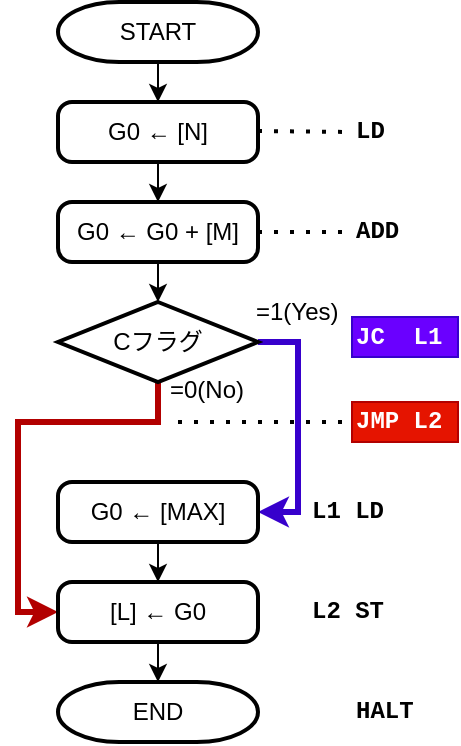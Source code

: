 <mxfile version="13.7.9" type="device"><diagram id="C5RBs43oDa-KdzZeNtuy" name="Page-1"><mxGraphModel dx="1106" dy="800" grid="1" gridSize="10" guides="1" tooltips="1" connect="1" arrows="1" fold="1" page="1" pageScale="1" pageWidth="827" pageHeight="1169" math="0" shadow="0"><root><mxCell id="WIyWlLk6GJQsqaUBKTNV-0"/><mxCell id="WIyWlLk6GJQsqaUBKTNV-1" parent="WIyWlLk6GJQsqaUBKTNV-0"/><mxCell id="KAtEIUx9s7Vm8TWHmST8-15" style="edgeStyle=orthogonalEdgeStyle;rounded=0;orthogonalLoop=1;jettySize=auto;html=1;exitX=0.5;exitY=1;exitDx=0;exitDy=0;exitPerimeter=0;entryX=0.5;entryY=0;entryDx=0;entryDy=0;" parent="WIyWlLk6GJQsqaUBKTNV-1" source="KAtEIUx9s7Vm8TWHmST8-0" target="KAtEIUx9s7Vm8TWHmST8-1" edge="1"><mxGeometry relative="1" as="geometry"/></mxCell><mxCell id="KAtEIUx9s7Vm8TWHmST8-0" value="START" style="strokeWidth=2;html=1;shape=mxgraph.flowchart.terminator;whiteSpace=wrap;" parent="WIyWlLk6GJQsqaUBKTNV-1" vertex="1"><mxGeometry x="250" y="110" width="100" height="30" as="geometry"/></mxCell><mxCell id="KAtEIUx9s7Vm8TWHmST8-16" style="edgeStyle=orthogonalEdgeStyle;rounded=0;orthogonalLoop=1;jettySize=auto;html=1;exitX=0.5;exitY=1;exitDx=0;exitDy=0;entryX=0.5;entryY=0;entryDx=0;entryDy=0;" parent="WIyWlLk6GJQsqaUBKTNV-1" source="KAtEIUx9s7Vm8TWHmST8-1" target="KAtEIUx9s7Vm8TWHmST8-2" edge="1"><mxGeometry relative="1" as="geometry"/></mxCell><mxCell id="KAtEIUx9s7Vm8TWHmST8-1" value="G0 ← [N]" style="rounded=1;whiteSpace=wrap;html=1;absoluteArcSize=1;arcSize=14;strokeWidth=2;" parent="WIyWlLk6GJQsqaUBKTNV-1" vertex="1"><mxGeometry x="250" y="160" width="100" height="30" as="geometry"/></mxCell><mxCell id="KAtEIUx9s7Vm8TWHmST8-17" style="edgeStyle=orthogonalEdgeStyle;rounded=0;orthogonalLoop=1;jettySize=auto;html=1;exitX=0.5;exitY=1;exitDx=0;exitDy=0;entryX=0.5;entryY=0;entryDx=0;entryDy=0;entryPerimeter=0;" parent="WIyWlLk6GJQsqaUBKTNV-1" source="KAtEIUx9s7Vm8TWHmST8-2" target="KAtEIUx9s7Vm8TWHmST8-3" edge="1"><mxGeometry relative="1" as="geometry"/></mxCell><mxCell id="KAtEIUx9s7Vm8TWHmST8-2" value="G0 ← G0 + [M]" style="rounded=1;whiteSpace=wrap;html=1;absoluteArcSize=1;arcSize=14;strokeWidth=2;" parent="WIyWlLk6GJQsqaUBKTNV-1" vertex="1"><mxGeometry x="250" y="210" width="100" height="30" as="geometry"/></mxCell><mxCell id="wysMOh4-mGhNCuaRPHPz-13" style="edgeStyle=orthogonalEdgeStyle;rounded=0;orthogonalLoop=1;jettySize=auto;html=1;exitX=0.5;exitY=1;exitDx=0;exitDy=0;exitPerimeter=0;entryX=0;entryY=0.5;entryDx=0;entryDy=0;strokeWidth=3;fontFamily=Courier New;fontSize=12;fillColor=#e51400;strokeColor=#B20000;" edge="1" parent="WIyWlLk6GJQsqaUBKTNV-1" source="KAtEIUx9s7Vm8TWHmST8-3" target="KAtEIUx9s7Vm8TWHmST8-7"><mxGeometry relative="1" as="geometry"><Array as="points"><mxPoint x="300" y="320"/><mxPoint x="230" y="320"/><mxPoint x="230" y="415"/></Array></mxGeometry></mxCell><mxCell id="wysMOh4-mGhNCuaRPHPz-14" style="edgeStyle=orthogonalEdgeStyle;rounded=0;orthogonalLoop=1;jettySize=auto;html=1;exitX=1;exitY=0.5;exitDx=0;exitDy=0;exitPerimeter=0;entryX=1;entryY=0.5;entryDx=0;entryDy=0;strokeWidth=3;fontFamily=Courier New;fontSize=12;fillColor=#6a00ff;strokeColor=#3700CC;" edge="1" parent="WIyWlLk6GJQsqaUBKTNV-1" source="KAtEIUx9s7Vm8TWHmST8-3" target="KAtEIUx9s7Vm8TWHmST8-6"><mxGeometry relative="1" as="geometry"/></mxCell><mxCell id="KAtEIUx9s7Vm8TWHmST8-3" value="Cフラグ" style="strokeWidth=2;html=1;shape=mxgraph.flowchart.decision;whiteSpace=wrap;" parent="WIyWlLk6GJQsqaUBKTNV-1" vertex="1"><mxGeometry x="250" y="260" width="100" height="40" as="geometry"/></mxCell><mxCell id="KAtEIUx9s7Vm8TWHmST8-4" value="=0(No)" style="text;html=1;strokeColor=none;fillColor=none;align=left;verticalAlign=middle;whiteSpace=wrap;rounded=0;" parent="WIyWlLk6GJQsqaUBKTNV-1" vertex="1"><mxGeometry x="304" y="294" width="40" height="20" as="geometry"/></mxCell><mxCell id="KAtEIUx9s7Vm8TWHmST8-13" style="edgeStyle=orthogonalEdgeStyle;rounded=0;orthogonalLoop=1;jettySize=auto;html=1;exitX=0.5;exitY=1;exitDx=0;exitDy=0;entryX=0.5;entryY=0;entryDx=0;entryDy=0;" parent="WIyWlLk6GJQsqaUBKTNV-1" source="KAtEIUx9s7Vm8TWHmST8-6" target="KAtEIUx9s7Vm8TWHmST8-7" edge="1"><mxGeometry relative="1" as="geometry"/></mxCell><mxCell id="KAtEIUx9s7Vm8TWHmST8-6" value="G0 ← [MAX]" style="rounded=1;whiteSpace=wrap;html=1;absoluteArcSize=1;arcSize=14;strokeWidth=2;" parent="WIyWlLk6GJQsqaUBKTNV-1" vertex="1"><mxGeometry x="250" y="350" width="100" height="30" as="geometry"/></mxCell><mxCell id="KAtEIUx9s7Vm8TWHmST8-18" style="edgeStyle=orthogonalEdgeStyle;rounded=0;orthogonalLoop=1;jettySize=auto;html=1;exitX=0.5;exitY=1;exitDx=0;exitDy=0;entryX=0.5;entryY=0;entryDx=0;entryDy=0;entryPerimeter=0;" parent="WIyWlLk6GJQsqaUBKTNV-1" source="KAtEIUx9s7Vm8TWHmST8-7" target="KAtEIUx9s7Vm8TWHmST8-8" edge="1"><mxGeometry relative="1" as="geometry"/></mxCell><mxCell id="KAtEIUx9s7Vm8TWHmST8-7" value="[L] ← G0" style="rounded=1;whiteSpace=wrap;html=1;absoluteArcSize=1;arcSize=14;strokeWidth=2;" parent="WIyWlLk6GJQsqaUBKTNV-1" vertex="1"><mxGeometry x="250" y="400" width="100" height="30" as="geometry"/></mxCell><mxCell id="KAtEIUx9s7Vm8TWHmST8-8" value="END" style="strokeWidth=2;html=1;shape=mxgraph.flowchart.terminator;whiteSpace=wrap;" parent="WIyWlLk6GJQsqaUBKTNV-1" vertex="1"><mxGeometry x="250" y="450" width="100" height="30" as="geometry"/></mxCell><mxCell id="KAtEIUx9s7Vm8TWHmST8-9" value="=1(Yes)" style="text;html=1;strokeColor=none;fillColor=none;align=left;verticalAlign=middle;whiteSpace=wrap;rounded=0;" parent="WIyWlLk6GJQsqaUBKTNV-1" vertex="1"><mxGeometry x="347" y="255" width="50" height="20" as="geometry"/></mxCell><mxCell id="wysMOh4-mGhNCuaRPHPz-0" value="LD" style="text;html=1;strokeColor=none;fillColor=none;align=left;verticalAlign=middle;whiteSpace=wrap;rounded=0;fontFamily=Courier New;fontStyle=1" vertex="1" parent="WIyWlLk6GJQsqaUBKTNV-1"><mxGeometry x="397" y="165" width="40" height="20" as="geometry"/></mxCell><mxCell id="wysMOh4-mGhNCuaRPHPz-1" value="ADD" style="text;html=1;strokeColor=none;fillColor=none;align=left;verticalAlign=middle;whiteSpace=wrap;rounded=0;fontFamily=Courier New;fontStyle=1" vertex="1" parent="WIyWlLk6GJQsqaUBKTNV-1"><mxGeometry x="397" y="215" width="40" height="20" as="geometry"/></mxCell><mxCell id="wysMOh4-mGhNCuaRPHPz-2" value="JC&amp;nbsp; L1" style="text;html=1;strokeColor=#3700CC;fillColor=#6a00ff;align=left;verticalAlign=middle;whiteSpace=wrap;rounded=0;fontFamily=Courier New;fontStyle=1;fontColor=#ffffff;" vertex="1" parent="WIyWlLk6GJQsqaUBKTNV-1"><mxGeometry x="397" y="267.5" width="53" height="20" as="geometry"/></mxCell><mxCell id="wysMOh4-mGhNCuaRPHPz-6" value="L1 LD" style="text;html=1;strokeColor=none;fillColor=none;align=left;verticalAlign=middle;whiteSpace=wrap;rounded=0;fontFamily=Courier New;fontStyle=1" vertex="1" parent="WIyWlLk6GJQsqaUBKTNV-1"><mxGeometry x="375" y="355" width="53" height="20" as="geometry"/></mxCell><mxCell id="wysMOh4-mGhNCuaRPHPz-7" value="JMP L2" style="text;html=1;strokeColor=#B20000;fillColor=#e51400;align=left;verticalAlign=middle;whiteSpace=wrap;rounded=0;fontFamily=Courier New;fontStyle=1;fontColor=#ffffff;" vertex="1" parent="WIyWlLk6GJQsqaUBKTNV-1"><mxGeometry x="397" y="310" width="53" height="20" as="geometry"/></mxCell><mxCell id="wysMOh4-mGhNCuaRPHPz-9" value="" style="endArrow=none;dashed=1;html=1;dashPattern=1 3;strokeWidth=2;fontFamily=Courier New;entryX=0;entryY=0.5;entryDx=0;entryDy=0;" edge="1" parent="WIyWlLk6GJQsqaUBKTNV-1" target="wysMOh4-mGhNCuaRPHPz-7"><mxGeometry width="50" height="50" relative="1" as="geometry"><mxPoint x="310" y="320" as="sourcePoint"/><mxPoint x="390" y="320" as="targetPoint"/></mxGeometry></mxCell><mxCell id="wysMOh4-mGhNCuaRPHPz-10" value="" style="endArrow=none;dashed=1;html=1;dashPattern=1 3;strokeWidth=2;fontFamily=Courier New;entryX=0;entryY=0.5;entryDx=0;entryDy=0;" edge="1" parent="WIyWlLk6GJQsqaUBKTNV-1" target="wysMOh4-mGhNCuaRPHPz-0"><mxGeometry width="50" height="50" relative="1" as="geometry"><mxPoint x="350" y="174.5" as="sourcePoint"/><mxPoint x="390" y="175" as="targetPoint"/></mxGeometry></mxCell><mxCell id="wysMOh4-mGhNCuaRPHPz-11" value="" style="endArrow=none;dashed=1;html=1;dashPattern=1 3;strokeWidth=2;fontFamily=Courier New;entryX=0;entryY=0.5;entryDx=0;entryDy=0;exitX=1;exitY=0.5;exitDx=0;exitDy=0;" edge="1" parent="WIyWlLk6GJQsqaUBKTNV-1" source="KAtEIUx9s7Vm8TWHmST8-2" target="wysMOh4-mGhNCuaRPHPz-1"><mxGeometry width="50" height="50" relative="1" as="geometry"><mxPoint x="360" y="184.5" as="sourcePoint"/><mxPoint x="407" y="185" as="targetPoint"/></mxGeometry></mxCell><mxCell id="wysMOh4-mGhNCuaRPHPz-15" value="L2 ST" style="text;html=1;strokeColor=none;fillColor=none;align=left;verticalAlign=middle;whiteSpace=wrap;rounded=0;fontFamily=Courier New;fontStyle=1" vertex="1" parent="WIyWlLk6GJQsqaUBKTNV-1"><mxGeometry x="375" y="405" width="53" height="20" as="geometry"/></mxCell><mxCell id="wysMOh4-mGhNCuaRPHPz-16" value="HALT" style="text;html=1;strokeColor=none;fillColor=none;align=left;verticalAlign=middle;whiteSpace=wrap;rounded=0;fontFamily=Courier New;fontStyle=1" vertex="1" parent="WIyWlLk6GJQsqaUBKTNV-1"><mxGeometry x="397" y="455" width="40" height="20" as="geometry"/></mxCell></root></mxGraphModel></diagram></mxfile>